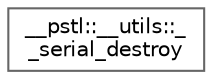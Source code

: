 digraph "Graphical Class Hierarchy"
{
 // LATEX_PDF_SIZE
  bgcolor="transparent";
  edge [fontname=Helvetica,fontsize=10,labelfontname=Helvetica,labelfontsize=10];
  node [fontname=Helvetica,fontsize=10,shape=box,height=0.2,width=0.4];
  rankdir="LR";
  Node0 [id="Node000000",label="__pstl::__utils::_\l_serial_destroy",height=0.2,width=0.4,color="grey40", fillcolor="white", style="filled",URL="$struct____pstl_1_1____utils_1_1____serial__destroy.html",tooltip="Destroy sequence [xs,xe)"];
}
